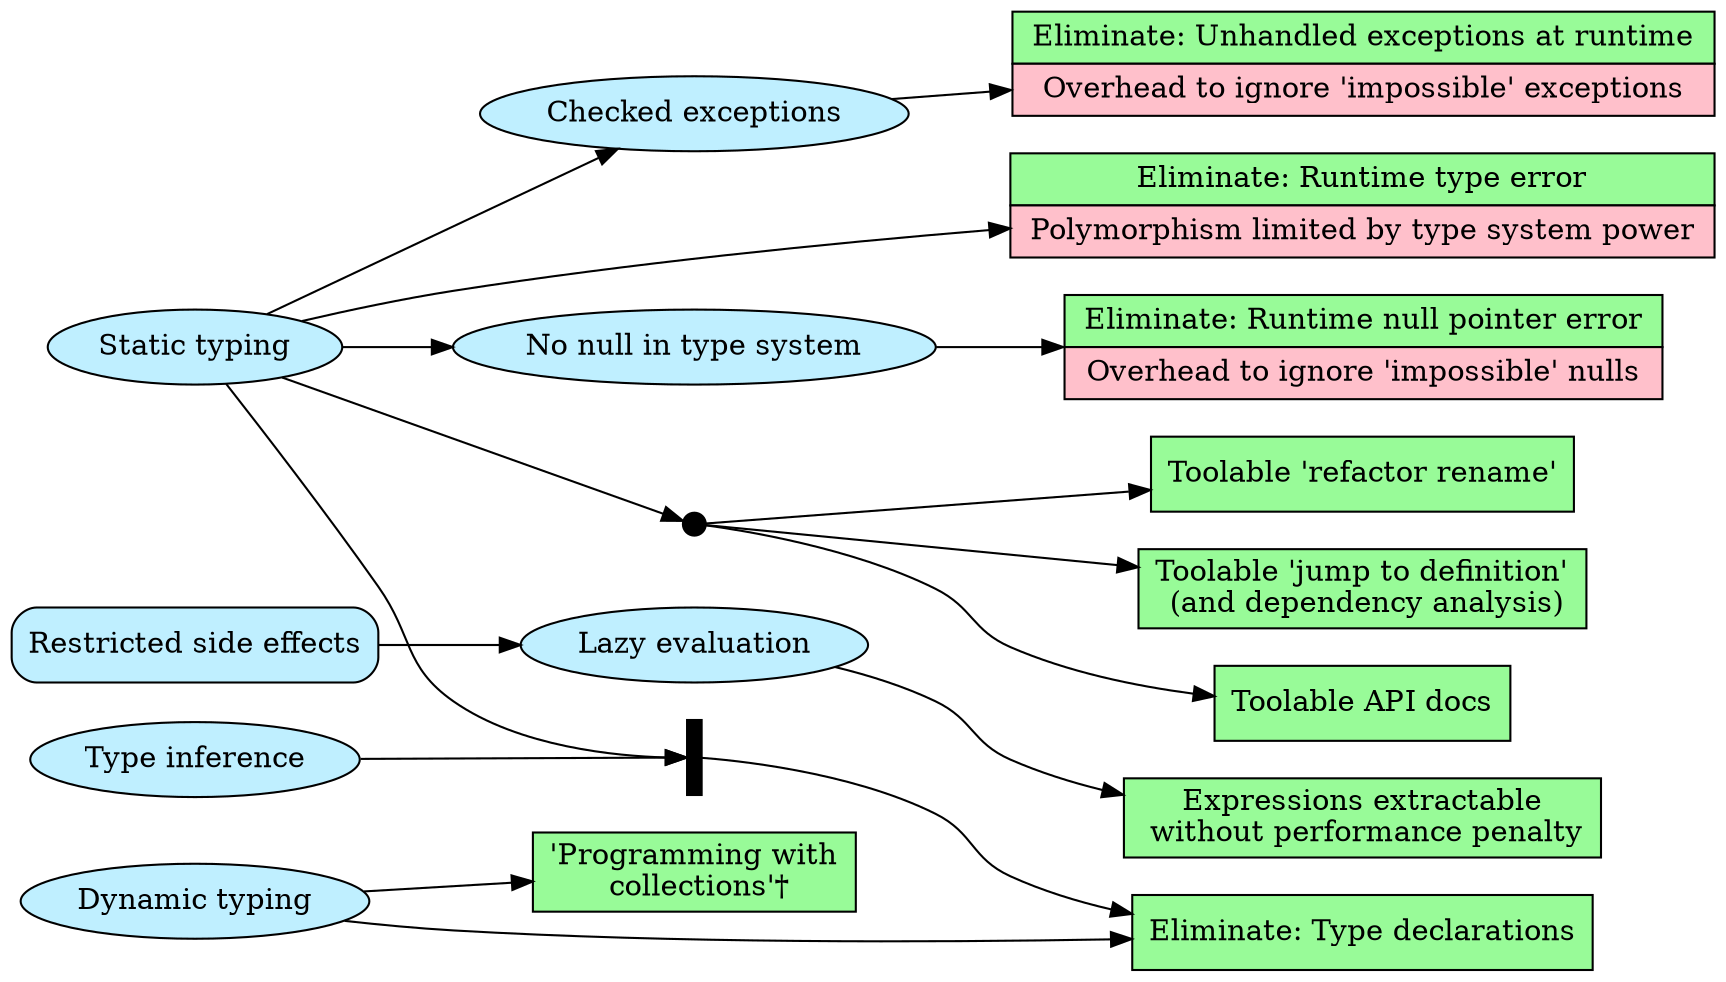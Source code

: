 /*
 * [] Languages: L_HASKELL, L_JAVA, L_CPP, L_OBJC, L_PYTHON, L_RUBY, L_LISP
 */

digraph "Language Properties" {
    graph [rankdir = LR]                                // layout algorithm
    graph [fontname="ArialRoundedMTBold", fontsize=16]  // header font
    graph [dpi=72]
    graph [margin=-.2, color=white]                     // trim edges
    node [style=filled, fillcolor=white]                // nodes default to filled
    
    /* Node Properties */
    
    // Layout hacking
    StaticTyping
    
    ST_TI    [shape=box, width=.1, label="", style=filled, fillcolor=black]
    
    // Layout hacking
    ST_TOOL  [shape=circle, width=.15, label="", style=filled, fillcolor=black]
    
    /* Edges */
    
    subgraph "cluster-1" {
        //label="Type System"
        
        // Labels & Styles
        RestrictEffects     [label="Restricted side effects", fillcolor=lightblue1, shape=Mrecord]  // L_HASKELL
        LazyEval            [label="Lazy evaluation", fillcolor=lightblue1]                         // L_HASKELL
        ExtractExpr         [label="Expressions extractable\n without performance penalty",
            fillcolor=palegreen, shape=box]                                                         // L_HASKELL
        StaticTyping        [label="Static typing", fillcolor=lightblue1]                           // L_HASKELL, L_JAVA, L_CPP, L_OBJC
        ToolableJumpToDef   [label="Toolable 'jump to definition'\n (and dependency analysis)",
            fillcolor=palegreen, shape=box]                                                         // L_HASKELL, L_JAVA, L_CPP, L_OBJC
        ToolableRefactorRename  [label="Toolable 'refactor rename'",
            fillcolor=palegreen, shape=box]                                                         // L_HASKELL, L_JAVA, L_CPP, L_OBJC
        ToolableApiDocs     [label="Toolable API docs", fillcolor=palegreen, shape=box]             // L_HASKELL, L_JAVA, L_CPP, L_OBJC
        NoNull              [label="No null in type system", fillcolor=lightblue1]                  // L_HASKELL
        ElimRuntimeNullError [shape=none, margin=0, label=<
            <table border="0" cellborder="1" cellspacing="0" cellpadding="4">
                <tr><td bgcolor="palegreen"> Eliminate: Runtime null pointer error </td></tr>
                <tr><td bgcolor="pink"> Overhead to ignore 'impossible' nulls </td></tr>
            </table>>]                                                                              // L_HASKELL
        ElimRuntimeTypeError [shape=none, margin=0, label=<
            <table border="0" cellborder="1" cellspacing="0" cellpadding="4">
                <tr><td bgcolor="palegreen"> Eliminate: Runtime type error </td></tr>
                <tr><td bgcolor="pink"> Polymorphism limited by type system power </td></tr>
            </table>>]                                                                              // L_HASKELL
        CheckedExceptions   [label="Checked exceptions", fillcolor=lightblue1]                      //            L_JAVA
        ElimRuntimeUnhandledException [shape=none, margin=0, label=<
            <table border="0" cellborder="1" cellspacing="0" cellpadding="4">
                <tr><td bgcolor="palegreen"> Eliminate: Unhandled exceptions at runtime </td></tr>
                <tr><td bgcolor="pink"> Overhead to ignore 'impossible' exceptions </td></tr>
            </table>>]                                                                              //            L_JAVA
        TypeInference       [label="Type inference", fillcolor=lightblue1]                          // L_HASKELL
        ElimTypeDecls       [label="Eliminate: Type declarations", fillcolor=palegreen, shape=box]  // L_HASKELL,                        L_PYTHON, L_RUBY, L_LISP
        DynamicTyping       [label="Dynamic typing", fillcolor=lightblue1]                          //                                   L_PYTHON, L_RUBY, L_LISP
        ProgWithCollections [label="'Programming with\n collections'†",
            fillcolor=palegreen, shape=box]                                                         //                                   L_PYTHON, L_RUBY, L_LISP
        
        // Nodes & Edges
        RestrictEffects -> LazyEval -> ExtractExpr
        StaticTyping -> ElimRuntimeTypeError
        StaticTyping  -> ST_TI
        TypeInference -> ST_TI -> ElimTypeDecls
        StaticTyping -> NoNull -> ElimRuntimeNullError
        StaticTyping -> CheckedExceptions -> ElimRuntimeUnhandledException
        StaticTyping -> ST_TOOL -> ToolableJumpToDef
                        ST_TOOL -> ToolableRefactorRename
                        ST_TOOL -> ToolableApiDocs
        DynamicTyping -> ElimTypeDecls
        DynamicTyping -> ProgWithCollections
        
        // Layout hacking
        // (Nodes should be adjacent)
        //RestrictEffects -> DynamicTyping [style=invis]
        
        subgraph { rank=source
            RestrictEffects StaticTyping TypeInference DynamicTyping
        }
        
        subgraph { rank=sink
            ExtractExpr ElimRuntimeTypeError ElimTypeDecls
            ElimRuntimeNullError ElimRuntimeUnhandledException
            ToolableJumpToDef ToolableRefactorRename ToolableApiDocs
        }
    }
}
